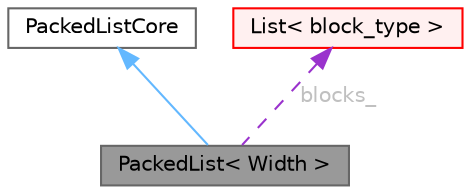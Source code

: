 digraph "PackedList&lt; Width &gt;"
{
 // LATEX_PDF_SIZE
  bgcolor="transparent";
  edge [fontname=Helvetica,fontsize=10,labelfontname=Helvetica,labelfontsize=10];
  node [fontname=Helvetica,fontsize=10,shape=box,height=0.2,width=0.4];
  Node1 [id="Node000001",label="PackedList\< Width \>",height=0.2,width=0.4,color="gray40", fillcolor="grey60", style="filled", fontcolor="black",tooltip="A dynamic list of packed unsigned integers, with the number of bits per item specified by the <Width>..."];
  Node2 -> Node1 [id="edge1_Node000001_Node000002",dir="back",color="steelblue1",style="solid",tooltip=" "];
  Node2 [id="Node000002",label="PackedListCore",height=0.2,width=0.4,color="gray40", fillcolor="white", style="filled",URL="$structFoam_1_1Detail_1_1PackedListCore.html",tooltip="Implementation of template-invariant details for Foam::PackedList."];
  Node3 -> Node1 [id="edge2_Node000001_Node000003",dir="back",color="darkorchid3",style="dashed",tooltip=" ",label=" blocks_",fontcolor="grey" ];
  Node3 [id="Node000003",label="List\< block_type \>",height=0.2,width=0.4,color="red", fillcolor="#FFF0F0", style="filled",URL="$classFoam_1_1List.html",tooltip=" "];
}
